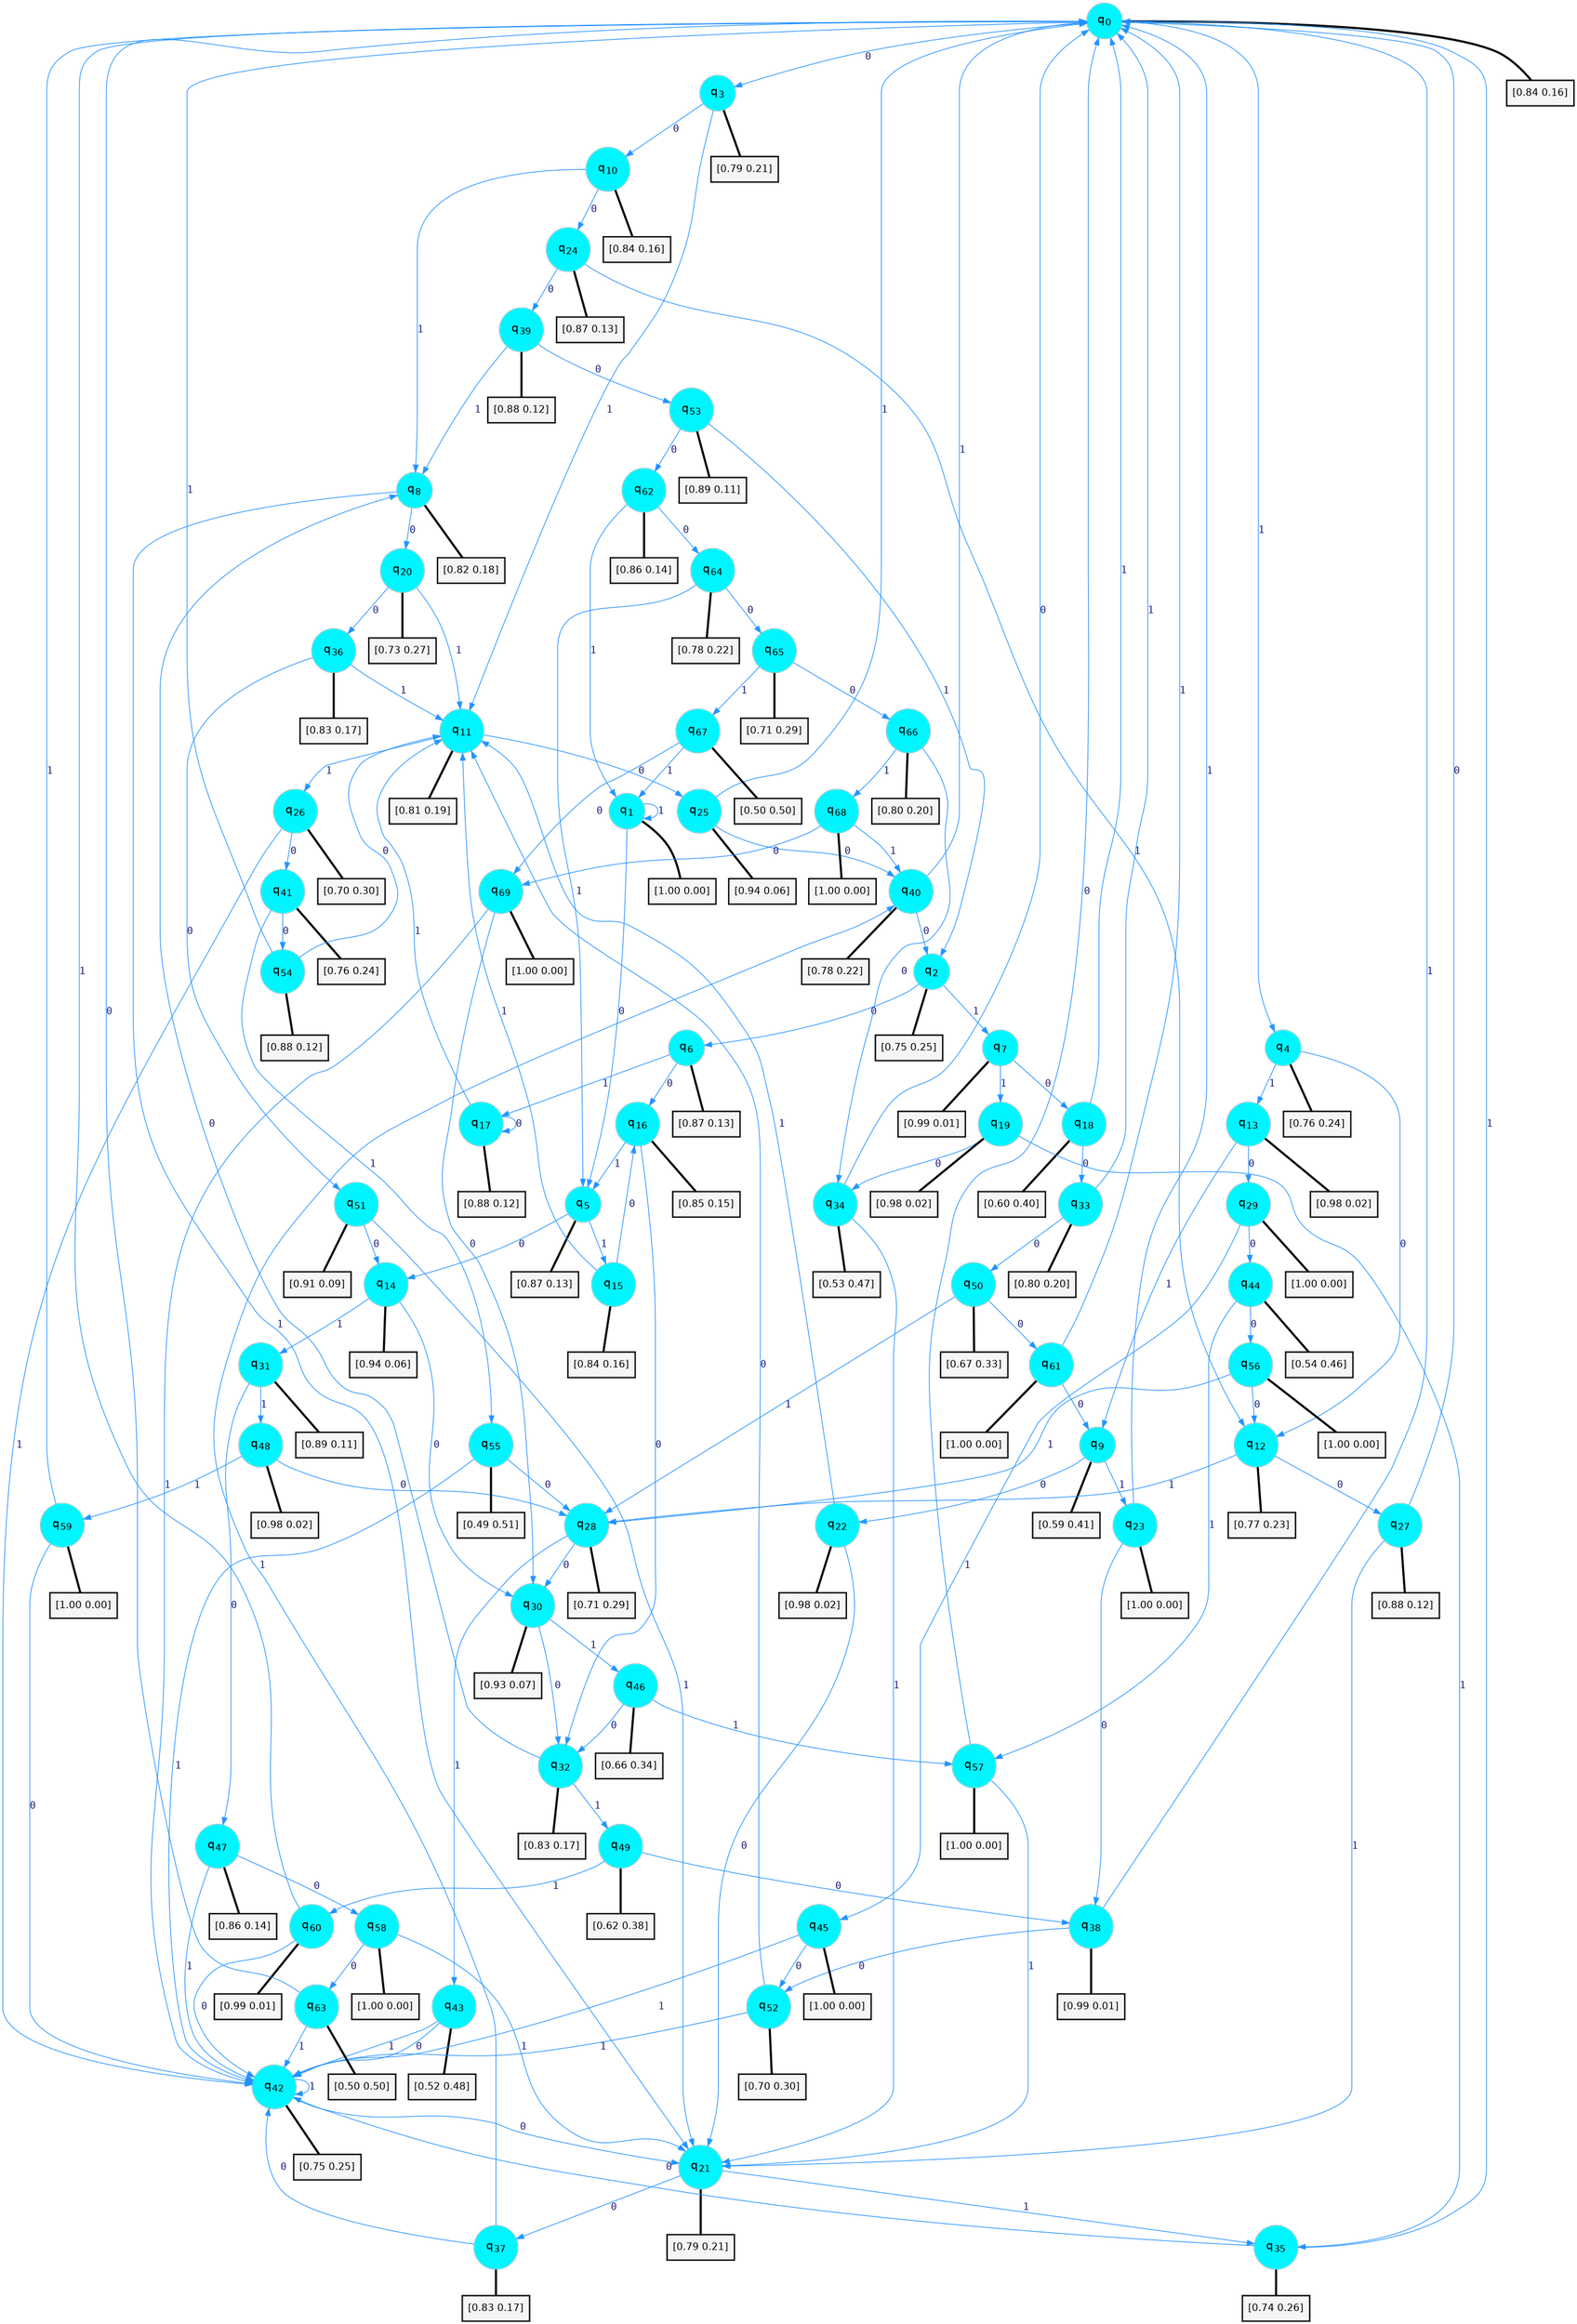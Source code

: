 digraph G {
graph [
bgcolor=transparent, dpi=300, rankdir=TD, size="40,25"];
node [
color=gray, fillcolor=turquoise1, fontcolor=black, fontname=Helvetica, fontsize=16, fontweight=bold, shape=circle, style=filled];
edge [
arrowsize=1, color=dodgerblue1, fontcolor=midnightblue, fontname=courier, fontweight=bold, penwidth=1, style=solid, weight=20];
0[label=<q<SUB>0</SUB>>];
1[label=<q<SUB>1</SUB>>];
2[label=<q<SUB>2</SUB>>];
3[label=<q<SUB>3</SUB>>];
4[label=<q<SUB>4</SUB>>];
5[label=<q<SUB>5</SUB>>];
6[label=<q<SUB>6</SUB>>];
7[label=<q<SUB>7</SUB>>];
8[label=<q<SUB>8</SUB>>];
9[label=<q<SUB>9</SUB>>];
10[label=<q<SUB>10</SUB>>];
11[label=<q<SUB>11</SUB>>];
12[label=<q<SUB>12</SUB>>];
13[label=<q<SUB>13</SUB>>];
14[label=<q<SUB>14</SUB>>];
15[label=<q<SUB>15</SUB>>];
16[label=<q<SUB>16</SUB>>];
17[label=<q<SUB>17</SUB>>];
18[label=<q<SUB>18</SUB>>];
19[label=<q<SUB>19</SUB>>];
20[label=<q<SUB>20</SUB>>];
21[label=<q<SUB>21</SUB>>];
22[label=<q<SUB>22</SUB>>];
23[label=<q<SUB>23</SUB>>];
24[label=<q<SUB>24</SUB>>];
25[label=<q<SUB>25</SUB>>];
26[label=<q<SUB>26</SUB>>];
27[label=<q<SUB>27</SUB>>];
28[label=<q<SUB>28</SUB>>];
29[label=<q<SUB>29</SUB>>];
30[label=<q<SUB>30</SUB>>];
31[label=<q<SUB>31</SUB>>];
32[label=<q<SUB>32</SUB>>];
33[label=<q<SUB>33</SUB>>];
34[label=<q<SUB>34</SUB>>];
35[label=<q<SUB>35</SUB>>];
36[label=<q<SUB>36</SUB>>];
37[label=<q<SUB>37</SUB>>];
38[label=<q<SUB>38</SUB>>];
39[label=<q<SUB>39</SUB>>];
40[label=<q<SUB>40</SUB>>];
41[label=<q<SUB>41</SUB>>];
42[label=<q<SUB>42</SUB>>];
43[label=<q<SUB>43</SUB>>];
44[label=<q<SUB>44</SUB>>];
45[label=<q<SUB>45</SUB>>];
46[label=<q<SUB>46</SUB>>];
47[label=<q<SUB>47</SUB>>];
48[label=<q<SUB>48</SUB>>];
49[label=<q<SUB>49</SUB>>];
50[label=<q<SUB>50</SUB>>];
51[label=<q<SUB>51</SUB>>];
52[label=<q<SUB>52</SUB>>];
53[label=<q<SUB>53</SUB>>];
54[label=<q<SUB>54</SUB>>];
55[label=<q<SUB>55</SUB>>];
56[label=<q<SUB>56</SUB>>];
57[label=<q<SUB>57</SUB>>];
58[label=<q<SUB>58</SUB>>];
59[label=<q<SUB>59</SUB>>];
60[label=<q<SUB>60</SUB>>];
61[label=<q<SUB>61</SUB>>];
62[label=<q<SUB>62</SUB>>];
63[label=<q<SUB>63</SUB>>];
64[label=<q<SUB>64</SUB>>];
65[label=<q<SUB>65</SUB>>];
66[label=<q<SUB>66</SUB>>];
67[label=<q<SUB>67</SUB>>];
68[label=<q<SUB>68</SUB>>];
69[label=<q<SUB>69</SUB>>];
70[label="[0.84 0.16]", shape=box,fontcolor=black, fontname=Helvetica, fontsize=14, penwidth=2, fillcolor=whitesmoke,color=black];
71[label="[1.00 0.00]", shape=box,fontcolor=black, fontname=Helvetica, fontsize=14, penwidth=2, fillcolor=whitesmoke,color=black];
72[label="[0.75 0.25]", shape=box,fontcolor=black, fontname=Helvetica, fontsize=14, penwidth=2, fillcolor=whitesmoke,color=black];
73[label="[0.79 0.21]", shape=box,fontcolor=black, fontname=Helvetica, fontsize=14, penwidth=2, fillcolor=whitesmoke,color=black];
74[label="[0.76 0.24]", shape=box,fontcolor=black, fontname=Helvetica, fontsize=14, penwidth=2, fillcolor=whitesmoke,color=black];
75[label="[0.87 0.13]", shape=box,fontcolor=black, fontname=Helvetica, fontsize=14, penwidth=2, fillcolor=whitesmoke,color=black];
76[label="[0.87 0.13]", shape=box,fontcolor=black, fontname=Helvetica, fontsize=14, penwidth=2, fillcolor=whitesmoke,color=black];
77[label="[0.99 0.01]", shape=box,fontcolor=black, fontname=Helvetica, fontsize=14, penwidth=2, fillcolor=whitesmoke,color=black];
78[label="[0.82 0.18]", shape=box,fontcolor=black, fontname=Helvetica, fontsize=14, penwidth=2, fillcolor=whitesmoke,color=black];
79[label="[0.59 0.41]", shape=box,fontcolor=black, fontname=Helvetica, fontsize=14, penwidth=2, fillcolor=whitesmoke,color=black];
80[label="[0.84 0.16]", shape=box,fontcolor=black, fontname=Helvetica, fontsize=14, penwidth=2, fillcolor=whitesmoke,color=black];
81[label="[0.81 0.19]", shape=box,fontcolor=black, fontname=Helvetica, fontsize=14, penwidth=2, fillcolor=whitesmoke,color=black];
82[label="[0.77 0.23]", shape=box,fontcolor=black, fontname=Helvetica, fontsize=14, penwidth=2, fillcolor=whitesmoke,color=black];
83[label="[0.98 0.02]", shape=box,fontcolor=black, fontname=Helvetica, fontsize=14, penwidth=2, fillcolor=whitesmoke,color=black];
84[label="[0.94 0.06]", shape=box,fontcolor=black, fontname=Helvetica, fontsize=14, penwidth=2, fillcolor=whitesmoke,color=black];
85[label="[0.84 0.16]", shape=box,fontcolor=black, fontname=Helvetica, fontsize=14, penwidth=2, fillcolor=whitesmoke,color=black];
86[label="[0.85 0.15]", shape=box,fontcolor=black, fontname=Helvetica, fontsize=14, penwidth=2, fillcolor=whitesmoke,color=black];
87[label="[0.88 0.12]", shape=box,fontcolor=black, fontname=Helvetica, fontsize=14, penwidth=2, fillcolor=whitesmoke,color=black];
88[label="[0.60 0.40]", shape=box,fontcolor=black, fontname=Helvetica, fontsize=14, penwidth=2, fillcolor=whitesmoke,color=black];
89[label="[0.98 0.02]", shape=box,fontcolor=black, fontname=Helvetica, fontsize=14, penwidth=2, fillcolor=whitesmoke,color=black];
90[label="[0.73 0.27]", shape=box,fontcolor=black, fontname=Helvetica, fontsize=14, penwidth=2, fillcolor=whitesmoke,color=black];
91[label="[0.79 0.21]", shape=box,fontcolor=black, fontname=Helvetica, fontsize=14, penwidth=2, fillcolor=whitesmoke,color=black];
92[label="[0.98 0.02]", shape=box,fontcolor=black, fontname=Helvetica, fontsize=14, penwidth=2, fillcolor=whitesmoke,color=black];
93[label="[1.00 0.00]", shape=box,fontcolor=black, fontname=Helvetica, fontsize=14, penwidth=2, fillcolor=whitesmoke,color=black];
94[label="[0.87 0.13]", shape=box,fontcolor=black, fontname=Helvetica, fontsize=14, penwidth=2, fillcolor=whitesmoke,color=black];
95[label="[0.94 0.06]", shape=box,fontcolor=black, fontname=Helvetica, fontsize=14, penwidth=2, fillcolor=whitesmoke,color=black];
96[label="[0.70 0.30]", shape=box,fontcolor=black, fontname=Helvetica, fontsize=14, penwidth=2, fillcolor=whitesmoke,color=black];
97[label="[0.88 0.12]", shape=box,fontcolor=black, fontname=Helvetica, fontsize=14, penwidth=2, fillcolor=whitesmoke,color=black];
98[label="[0.71 0.29]", shape=box,fontcolor=black, fontname=Helvetica, fontsize=14, penwidth=2, fillcolor=whitesmoke,color=black];
99[label="[1.00 0.00]", shape=box,fontcolor=black, fontname=Helvetica, fontsize=14, penwidth=2, fillcolor=whitesmoke,color=black];
100[label="[0.93 0.07]", shape=box,fontcolor=black, fontname=Helvetica, fontsize=14, penwidth=2, fillcolor=whitesmoke,color=black];
101[label="[0.89 0.11]", shape=box,fontcolor=black, fontname=Helvetica, fontsize=14, penwidth=2, fillcolor=whitesmoke,color=black];
102[label="[0.83 0.17]", shape=box,fontcolor=black, fontname=Helvetica, fontsize=14, penwidth=2, fillcolor=whitesmoke,color=black];
103[label="[0.80 0.20]", shape=box,fontcolor=black, fontname=Helvetica, fontsize=14, penwidth=2, fillcolor=whitesmoke,color=black];
104[label="[0.53 0.47]", shape=box,fontcolor=black, fontname=Helvetica, fontsize=14, penwidth=2, fillcolor=whitesmoke,color=black];
105[label="[0.74 0.26]", shape=box,fontcolor=black, fontname=Helvetica, fontsize=14, penwidth=2, fillcolor=whitesmoke,color=black];
106[label="[0.83 0.17]", shape=box,fontcolor=black, fontname=Helvetica, fontsize=14, penwidth=2, fillcolor=whitesmoke,color=black];
107[label="[0.83 0.17]", shape=box,fontcolor=black, fontname=Helvetica, fontsize=14, penwidth=2, fillcolor=whitesmoke,color=black];
108[label="[0.99 0.01]", shape=box,fontcolor=black, fontname=Helvetica, fontsize=14, penwidth=2, fillcolor=whitesmoke,color=black];
109[label="[0.88 0.12]", shape=box,fontcolor=black, fontname=Helvetica, fontsize=14, penwidth=2, fillcolor=whitesmoke,color=black];
110[label="[0.78 0.22]", shape=box,fontcolor=black, fontname=Helvetica, fontsize=14, penwidth=2, fillcolor=whitesmoke,color=black];
111[label="[0.76 0.24]", shape=box,fontcolor=black, fontname=Helvetica, fontsize=14, penwidth=2, fillcolor=whitesmoke,color=black];
112[label="[0.75 0.25]", shape=box,fontcolor=black, fontname=Helvetica, fontsize=14, penwidth=2, fillcolor=whitesmoke,color=black];
113[label="[0.52 0.48]", shape=box,fontcolor=black, fontname=Helvetica, fontsize=14, penwidth=2, fillcolor=whitesmoke,color=black];
114[label="[0.54 0.46]", shape=box,fontcolor=black, fontname=Helvetica, fontsize=14, penwidth=2, fillcolor=whitesmoke,color=black];
115[label="[1.00 0.00]", shape=box,fontcolor=black, fontname=Helvetica, fontsize=14, penwidth=2, fillcolor=whitesmoke,color=black];
116[label="[0.66 0.34]", shape=box,fontcolor=black, fontname=Helvetica, fontsize=14, penwidth=2, fillcolor=whitesmoke,color=black];
117[label="[0.86 0.14]", shape=box,fontcolor=black, fontname=Helvetica, fontsize=14, penwidth=2, fillcolor=whitesmoke,color=black];
118[label="[0.98 0.02]", shape=box,fontcolor=black, fontname=Helvetica, fontsize=14, penwidth=2, fillcolor=whitesmoke,color=black];
119[label="[0.62 0.38]", shape=box,fontcolor=black, fontname=Helvetica, fontsize=14, penwidth=2, fillcolor=whitesmoke,color=black];
120[label="[0.67 0.33]", shape=box,fontcolor=black, fontname=Helvetica, fontsize=14, penwidth=2, fillcolor=whitesmoke,color=black];
121[label="[0.91 0.09]", shape=box,fontcolor=black, fontname=Helvetica, fontsize=14, penwidth=2, fillcolor=whitesmoke,color=black];
122[label="[0.70 0.30]", shape=box,fontcolor=black, fontname=Helvetica, fontsize=14, penwidth=2, fillcolor=whitesmoke,color=black];
123[label="[0.89 0.11]", shape=box,fontcolor=black, fontname=Helvetica, fontsize=14, penwidth=2, fillcolor=whitesmoke,color=black];
124[label="[0.88 0.12]", shape=box,fontcolor=black, fontname=Helvetica, fontsize=14, penwidth=2, fillcolor=whitesmoke,color=black];
125[label="[0.49 0.51]", shape=box,fontcolor=black, fontname=Helvetica, fontsize=14, penwidth=2, fillcolor=whitesmoke,color=black];
126[label="[1.00 0.00]", shape=box,fontcolor=black, fontname=Helvetica, fontsize=14, penwidth=2, fillcolor=whitesmoke,color=black];
127[label="[1.00 0.00]", shape=box,fontcolor=black, fontname=Helvetica, fontsize=14, penwidth=2, fillcolor=whitesmoke,color=black];
128[label="[1.00 0.00]", shape=box,fontcolor=black, fontname=Helvetica, fontsize=14, penwidth=2, fillcolor=whitesmoke,color=black];
129[label="[1.00 0.00]", shape=box,fontcolor=black, fontname=Helvetica, fontsize=14, penwidth=2, fillcolor=whitesmoke,color=black];
130[label="[0.99 0.01]", shape=box,fontcolor=black, fontname=Helvetica, fontsize=14, penwidth=2, fillcolor=whitesmoke,color=black];
131[label="[1.00 0.00]", shape=box,fontcolor=black, fontname=Helvetica, fontsize=14, penwidth=2, fillcolor=whitesmoke,color=black];
132[label="[0.86 0.14]", shape=box,fontcolor=black, fontname=Helvetica, fontsize=14, penwidth=2, fillcolor=whitesmoke,color=black];
133[label="[0.50 0.50]", shape=box,fontcolor=black, fontname=Helvetica, fontsize=14, penwidth=2, fillcolor=whitesmoke,color=black];
134[label="[0.78 0.22]", shape=box,fontcolor=black, fontname=Helvetica, fontsize=14, penwidth=2, fillcolor=whitesmoke,color=black];
135[label="[0.71 0.29]", shape=box,fontcolor=black, fontname=Helvetica, fontsize=14, penwidth=2, fillcolor=whitesmoke,color=black];
136[label="[0.80 0.20]", shape=box,fontcolor=black, fontname=Helvetica, fontsize=14, penwidth=2, fillcolor=whitesmoke,color=black];
137[label="[0.50 0.50]", shape=box,fontcolor=black, fontname=Helvetica, fontsize=14, penwidth=2, fillcolor=whitesmoke,color=black];
138[label="[1.00 0.00]", shape=box,fontcolor=black, fontname=Helvetica, fontsize=14, penwidth=2, fillcolor=whitesmoke,color=black];
139[label="[1.00 0.00]", shape=box,fontcolor=black, fontname=Helvetica, fontsize=14, penwidth=2, fillcolor=whitesmoke,color=black];
0->3 [label=0];
0->4 [label=1];
0->70 [arrowhead=none, penwidth=3,color=black];
1->5 [label=0];
1->1 [label=1];
1->71 [arrowhead=none, penwidth=3,color=black];
2->6 [label=0];
2->7 [label=1];
2->72 [arrowhead=none, penwidth=3,color=black];
3->10 [label=0];
3->11 [label=1];
3->73 [arrowhead=none, penwidth=3,color=black];
4->12 [label=0];
4->13 [label=1];
4->74 [arrowhead=none, penwidth=3,color=black];
5->14 [label=0];
5->15 [label=1];
5->75 [arrowhead=none, penwidth=3,color=black];
6->16 [label=0];
6->17 [label=1];
6->76 [arrowhead=none, penwidth=3,color=black];
7->18 [label=0];
7->19 [label=1];
7->77 [arrowhead=none, penwidth=3,color=black];
8->20 [label=0];
8->21 [label=1];
8->78 [arrowhead=none, penwidth=3,color=black];
9->22 [label=0];
9->23 [label=1];
9->79 [arrowhead=none, penwidth=3,color=black];
10->24 [label=0];
10->8 [label=1];
10->80 [arrowhead=none, penwidth=3,color=black];
11->25 [label=0];
11->26 [label=1];
11->81 [arrowhead=none, penwidth=3,color=black];
12->27 [label=0];
12->28 [label=1];
12->82 [arrowhead=none, penwidth=3,color=black];
13->29 [label=0];
13->9 [label=1];
13->83 [arrowhead=none, penwidth=3,color=black];
14->30 [label=0];
14->31 [label=1];
14->84 [arrowhead=none, penwidth=3,color=black];
15->16 [label=0];
15->11 [label=1];
15->85 [arrowhead=none, penwidth=3,color=black];
16->32 [label=0];
16->5 [label=1];
16->86 [arrowhead=none, penwidth=3,color=black];
17->17 [label=0];
17->11 [label=1];
17->87 [arrowhead=none, penwidth=3,color=black];
18->33 [label=0];
18->0 [label=1];
18->88 [arrowhead=none, penwidth=3,color=black];
19->34 [label=0];
19->35 [label=1];
19->89 [arrowhead=none, penwidth=3,color=black];
20->36 [label=0];
20->11 [label=1];
20->90 [arrowhead=none, penwidth=3,color=black];
21->37 [label=0];
21->35 [label=1];
21->91 [arrowhead=none, penwidth=3,color=black];
22->21 [label=0];
22->11 [label=1];
22->92 [arrowhead=none, penwidth=3,color=black];
23->38 [label=0];
23->0 [label=1];
23->93 [arrowhead=none, penwidth=3,color=black];
24->39 [label=0];
24->12 [label=1];
24->94 [arrowhead=none, penwidth=3,color=black];
25->40 [label=0];
25->0 [label=1];
25->95 [arrowhead=none, penwidth=3,color=black];
26->41 [label=0];
26->42 [label=1];
26->96 [arrowhead=none, penwidth=3,color=black];
27->0 [label=0];
27->21 [label=1];
27->97 [arrowhead=none, penwidth=3,color=black];
28->30 [label=0];
28->43 [label=1];
28->98 [arrowhead=none, penwidth=3,color=black];
29->44 [label=0];
29->45 [label=1];
29->99 [arrowhead=none, penwidth=3,color=black];
30->32 [label=0];
30->46 [label=1];
30->100 [arrowhead=none, penwidth=3,color=black];
31->47 [label=0];
31->48 [label=1];
31->101 [arrowhead=none, penwidth=3,color=black];
32->8 [label=0];
32->49 [label=1];
32->102 [arrowhead=none, penwidth=3,color=black];
33->50 [label=0];
33->0 [label=1];
33->103 [arrowhead=none, penwidth=3,color=black];
34->0 [label=0];
34->21 [label=1];
34->104 [arrowhead=none, penwidth=3,color=black];
35->42 [label=0];
35->0 [label=1];
35->105 [arrowhead=none, penwidth=3,color=black];
36->51 [label=0];
36->11 [label=1];
36->106 [arrowhead=none, penwidth=3,color=black];
37->42 [label=0];
37->40 [label=1];
37->107 [arrowhead=none, penwidth=3,color=black];
38->52 [label=0];
38->0 [label=1];
38->108 [arrowhead=none, penwidth=3,color=black];
39->53 [label=0];
39->8 [label=1];
39->109 [arrowhead=none, penwidth=3,color=black];
40->2 [label=0];
40->0 [label=1];
40->110 [arrowhead=none, penwidth=3,color=black];
41->54 [label=0];
41->55 [label=1];
41->111 [arrowhead=none, penwidth=3,color=black];
42->21 [label=0];
42->42 [label=1];
42->112 [arrowhead=none, penwidth=3,color=black];
43->42 [label=0];
43->42 [label=1];
43->113 [arrowhead=none, penwidth=3,color=black];
44->56 [label=0];
44->57 [label=1];
44->114 [arrowhead=none, penwidth=3,color=black];
45->52 [label=0];
45->42 [label=1];
45->115 [arrowhead=none, penwidth=3,color=black];
46->32 [label=0];
46->57 [label=1];
46->116 [arrowhead=none, penwidth=3,color=black];
47->58 [label=0];
47->42 [label=1];
47->117 [arrowhead=none, penwidth=3,color=black];
48->28 [label=0];
48->59 [label=1];
48->118 [arrowhead=none, penwidth=3,color=black];
49->38 [label=0];
49->60 [label=1];
49->119 [arrowhead=none, penwidth=3,color=black];
50->61 [label=0];
50->28 [label=1];
50->120 [arrowhead=none, penwidth=3,color=black];
51->14 [label=0];
51->21 [label=1];
51->121 [arrowhead=none, penwidth=3,color=black];
52->11 [label=0];
52->42 [label=1];
52->122 [arrowhead=none, penwidth=3,color=black];
53->62 [label=0];
53->2 [label=1];
53->123 [arrowhead=none, penwidth=3,color=black];
54->11 [label=0];
54->0 [label=1];
54->124 [arrowhead=none, penwidth=3,color=black];
55->28 [label=0];
55->42 [label=1];
55->125 [arrowhead=none, penwidth=3,color=black];
56->12 [label=0];
56->28 [label=1];
56->126 [arrowhead=none, penwidth=3,color=black];
57->0 [label=0];
57->21 [label=1];
57->127 [arrowhead=none, penwidth=3,color=black];
58->63 [label=0];
58->21 [label=1];
58->128 [arrowhead=none, penwidth=3,color=black];
59->42 [label=0];
59->0 [label=1];
59->129 [arrowhead=none, penwidth=3,color=black];
60->42 [label=0];
60->0 [label=1];
60->130 [arrowhead=none, penwidth=3,color=black];
61->9 [label=0];
61->0 [label=1];
61->131 [arrowhead=none, penwidth=3,color=black];
62->64 [label=0];
62->1 [label=1];
62->132 [arrowhead=none, penwidth=3,color=black];
63->0 [label=0];
63->42 [label=1];
63->133 [arrowhead=none, penwidth=3,color=black];
64->65 [label=0];
64->5 [label=1];
64->134 [arrowhead=none, penwidth=3,color=black];
65->66 [label=0];
65->67 [label=1];
65->135 [arrowhead=none, penwidth=3,color=black];
66->34 [label=0];
66->68 [label=1];
66->136 [arrowhead=none, penwidth=3,color=black];
67->69 [label=0];
67->1 [label=1];
67->137 [arrowhead=none, penwidth=3,color=black];
68->69 [label=0];
68->40 [label=1];
68->138 [arrowhead=none, penwidth=3,color=black];
69->30 [label=0];
69->42 [label=1];
69->139 [arrowhead=none, penwidth=3,color=black];
}

